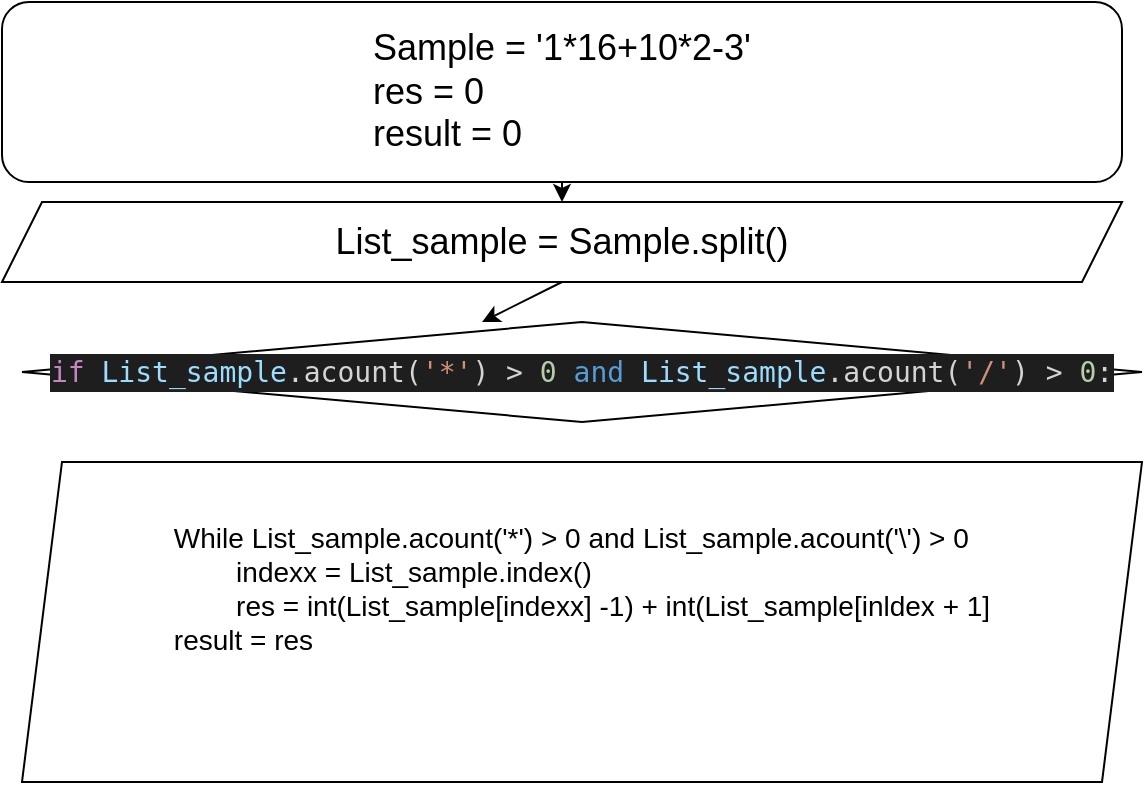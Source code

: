<mxfile>
    <diagram id="UnDrSitDGJ2Xrjaa2rQp" name="Страница 1">
        <mxGraphModel dx="589" dy="1000" grid="1" gridSize="10" guides="1" tooltips="1" connect="1" arrows="1" fold="1" page="1" pageScale="1" pageWidth="1169" pageHeight="827" math="0" shadow="0">
            <root>
                <mxCell id="0"/>
                <mxCell id="1" parent="0"/>
                <mxCell id="8" style="edgeStyle=none;html=1;exitX=0.5;exitY=1;exitDx=0;exitDy=0;entryX=0.5;entryY=0;entryDx=0;entryDy=0;fontSize=14;" edge="1" parent="1" source="2" target="3">
                    <mxGeometry relative="1" as="geometry"/>
                </mxCell>
                <mxCell id="2" value="&lt;div style=&quot;text-align: left&quot;&gt;&lt;span style=&quot;font-size: 18px&quot;&gt;Sample = '1*16+10*2-3'&lt;/span&gt;&lt;/div&gt;&lt;font style=&quot;font-size: 18px&quot;&gt;&lt;div style=&quot;text-align: left&quot;&gt;&lt;span&gt;res = 0&lt;/span&gt;&lt;/div&gt;&lt;div style=&quot;text-align: left&quot;&gt;result = 0&lt;span&gt;&lt;br&gt;&lt;/span&gt;&lt;/div&gt;&lt;/font&gt;" style="rounded=1;whiteSpace=wrap;html=1;" vertex="1" parent="1">
                    <mxGeometry y="-40" width="560" height="90" as="geometry"/>
                </mxCell>
                <mxCell id="10" style="edgeStyle=none;html=1;exitX=0.5;exitY=1;exitDx=0;exitDy=0;fontSize=14;" edge="1" parent="1" source="3">
                    <mxGeometry relative="1" as="geometry">
                        <mxPoint x="240" y="120" as="targetPoint"/>
                    </mxGeometry>
                </mxCell>
                <mxCell id="3" value="List_sample = Sample.split()" style="shape=parallelogram;perimeter=parallelogramPerimeter;whiteSpace=wrap;html=1;fixedSize=1;fontSize=18;" vertex="1" parent="1">
                    <mxGeometry y="60" width="560" height="40" as="geometry"/>
                </mxCell>
                <mxCell id="7" value="&lt;div style=&quot;color: rgb(212 , 212 , 212) ; background-color: rgb(30 , 30 , 30) ; font-family: &amp;#34;droid sans mono&amp;#34; , &amp;#34;monospace&amp;#34; , monospace ; font-size: 14px ; line-height: 19px&quot;&gt;&lt;span style=&quot;color: #c586c0&quot;&gt;if&lt;/span&gt; &lt;span style=&quot;color: #9cdcfe&quot;&gt;List_sample&lt;/span&gt;.acount(&lt;span style=&quot;color: #ce9178&quot;&gt;'*'&lt;/span&gt;) &amp;gt; &lt;span style=&quot;color: #b5cea8&quot;&gt;0&lt;/span&gt; &lt;span style=&quot;color: #569cd6&quot;&gt;and&lt;/span&gt;  &lt;span style=&quot;color: #9cdcfe&quot;&gt;List_sample&lt;/span&gt;.acount(&lt;span style=&quot;color: #ce9178&quot;&gt;'/'&lt;/span&gt;) &amp;gt; &lt;span style=&quot;color: #b5cea8&quot;&gt;0&lt;/span&gt;:&lt;/div&gt;" style="rhombus;whiteSpace=wrap;html=1;fontSize=18;" vertex="1" parent="1">
                    <mxGeometry x="10" y="120" width="560" height="50" as="geometry"/>
                </mxCell>
                <mxCell id="11" value="&lt;div style=&quot;text-align: justify&quot;&gt;&lt;span&gt;While&amp;nbsp;&lt;/span&gt;&lt;font&gt;List_sample.acount('*') &amp;gt; 0 and&amp;nbsp;&lt;/font&gt;&lt;span&gt;List_sample.acount('\') &amp;gt; 0&lt;/span&gt;&lt;/div&gt;&lt;font style=&quot;font-size: 14px&quot;&gt;&lt;div style=&quot;text-align: justify&quot;&gt;&lt;span&gt;&lt;span style=&quot;white-space: pre&quot;&gt;&#9;&lt;/span&gt;indexx&amp;nbsp;=&amp;nbsp;List_sample.index()&lt;/span&gt;&lt;/div&gt;&lt;div style=&quot;text-align: justify&quot;&gt;&lt;span&gt;&lt;span style=&quot;white-space: pre&quot;&gt;&#9;&lt;/span&gt;res = int(List_sample[indexx] -1) + int(List_sample[inldex + 1]&lt;br&gt;&lt;/span&gt;&lt;/div&gt;&lt;div style=&quot;text-align: justify&quot;&gt;result = res&lt;/div&gt;&lt;div style=&quot;text-align: justify&quot;&gt;&lt;span&gt;&amp;nbsp; &amp;nbsp; &amp;nbsp;&lt;/span&gt;&lt;/div&gt;&lt;div style=&quot;text-align: justify&quot;&gt;&lt;span&gt;&amp;nbsp; &amp;nbsp; &amp;nbsp; &amp;nbsp;&amp;nbsp;&lt;/span&gt;&lt;/div&gt;&lt;/font&gt;" style="shape=parallelogram;perimeter=parallelogramPerimeter;whiteSpace=wrap;html=1;fixedSize=1;fontSize=14;" vertex="1" parent="1">
                    <mxGeometry x="10" y="190" width="560" height="160" as="geometry"/>
                </mxCell>
            </root>
        </mxGraphModel>
    </diagram>
</mxfile>